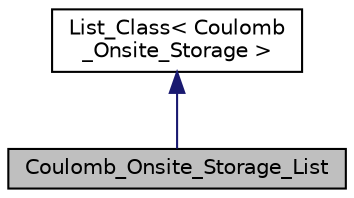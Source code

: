 digraph "Coulomb_Onsite_Storage_List"
{
  edge [fontname="Helvetica",fontsize="10",labelfontname="Helvetica",labelfontsize="10"];
  node [fontname="Helvetica",fontsize="10",shape=record];
  Node1 [label="Coulomb_Onsite_Storage_List",height=0.2,width=0.4,color="black", fillcolor="grey75", style="filled", fontcolor="black"];
  Node2 -> Node1 [dir="back",color="midnightblue",fontsize="10",style="solid",fontname="Helvetica"];
  Node2 [label="List_Class\< Coulomb\l_Onsite_Storage \>",height=0.2,width=0.4,color="black", fillcolor="white", style="filled",URL="$classList__Class.html"];
}
